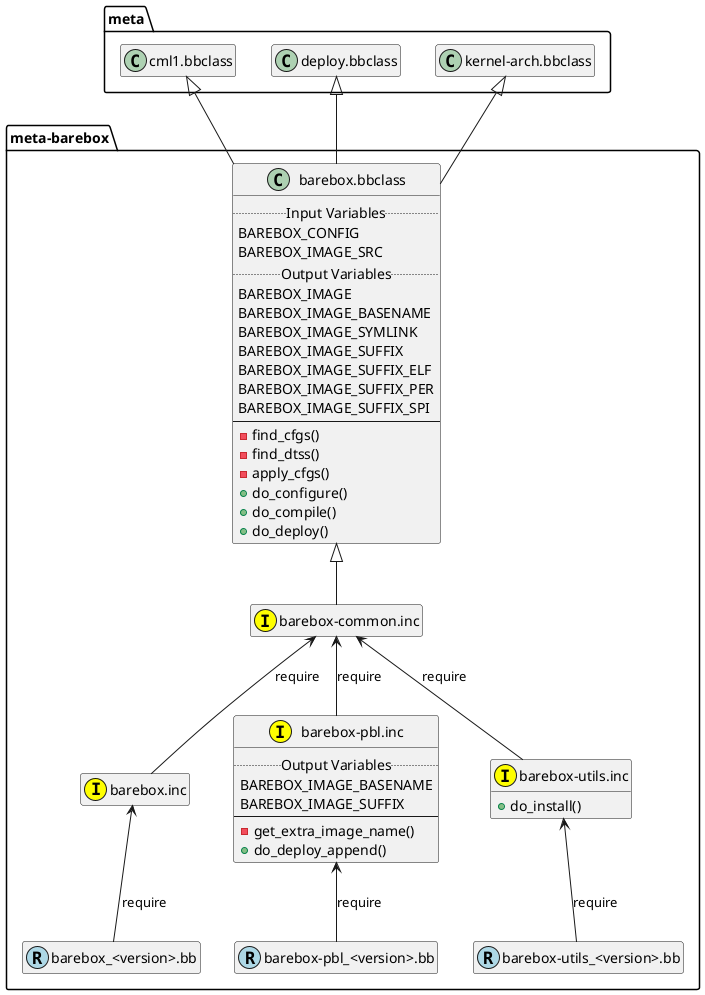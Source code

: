 @startuml

skinparam packageStyle Folder

package "meta" {
	class Cml1 as "cml1.bbclass"
	class Deploy as "deploy.bbclass"
	class KernelArch as "kernel-arch.bbclass"
}

package "meta-barebox" {
	class Barebox as "barebox.bbclass" {
		.. Input Variables ..
		BAREBOX_CONFIG
		BAREBOX_IMAGE_SRC
		.. Output Variables ..
		BAREBOX_IMAGE
		BAREBOX_IMAGE_BASENAME
		BAREBOX_IMAGE_SYMLINK
		BAREBOX_IMAGE_SUFFIX
		BAREBOX_IMAGE_SUFFIX_ELF
		BAREBOX_IMAGE_SUFFIX_PER
		BAREBOX_IMAGE_SUFFIX_SPI
		--
		-find_cfgs()
		-find_dtss()
		-apply_cfgs()
		+do_configure()
		+do_compile()
		+do_deploy()
	}

	class BareboxCommonInc as "barebox-common.inc" << (I, yellow) >> {
	}

	class BareboxInc as "barebox.inc" << (I, yellow) >> {
	}

	class BareboxPblInc as "barebox-pbl.inc" << (I, yellow) >> {
		.. Output Variables ..
		BAREBOX_IMAGE_BASENAME
		BAREBOX_IMAGE_SUFFIX
		--
		-get_extra_image_name()
		+do_deploy_append()
	}

	class BareboxUtilsInc as "barebox-utils.inc" << (I, yellow) >> {
		+do_install()
	}

	class BareboxBb as "barebox_<version>.bb" << (R, lightblue) >> {
	}

	class BareboxPblBb as "barebox-pbl_<version>.bb" << (R, lightblue) >> {
	}

	class BareboxUtilsBb as "barebox-utils_<version>.bb" << (R, lightblue) >> {
	}

	BareboxCommonInc <-- BareboxInc : require
	BareboxCommonInc <-- BareboxPblInc : require
	BareboxCommonInc <-- BareboxUtilsInc : require

	BareboxInc <-- BareboxBb : require
	BareboxPblInc <-- BareboxPblBb : require
	BareboxUtilsInc <-- BareboxUtilsBb : require
}

Cml1 <|-- Barebox
Deploy <|-- Barebox
KernelArch <|-- Barebox
Barebox <|-- BareboxCommonInc

hide empty members

@enduml
